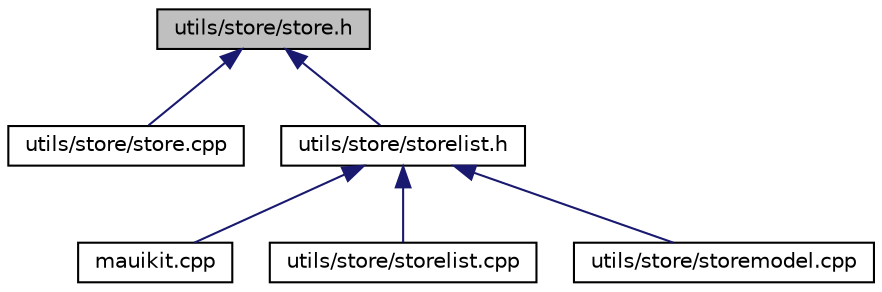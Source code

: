 digraph "utils/store/store.h"
{
 // INTERACTIVE_SVG=YES
 // LATEX_PDF_SIZE
  edge [fontname="Helvetica",fontsize="10",labelfontname="Helvetica",labelfontsize="10"];
  node [fontname="Helvetica",fontsize="10",shape=record];
  Node25 [label="utils/store/store.h",height=0.2,width=0.4,color="black", fillcolor="grey75", style="filled", fontcolor="black",tooltip=" "];
  Node25 -> Node26 [dir="back",color="midnightblue",fontsize="10",style="solid",fontname="Helvetica"];
  Node26 [label="utils/store/store.cpp",height=0.2,width=0.4,color="black", fillcolor="white", style="filled",URL="$store_8cpp.html",tooltip=" "];
  Node25 -> Node27 [dir="back",color="midnightblue",fontsize="10",style="solid",fontname="Helvetica"];
  Node27 [label="utils/store/storelist.h",height=0.2,width=0.4,color="black", fillcolor="white", style="filled",URL="$storelist_8h.html",tooltip=" "];
  Node27 -> Node28 [dir="back",color="midnightblue",fontsize="10",style="solid",fontname="Helvetica"];
  Node28 [label="mauikit.cpp",height=0.2,width=0.4,color="black", fillcolor="white", style="filled",URL="$mauikit_8cpp.html",tooltip=" "];
  Node27 -> Node29 [dir="back",color="midnightblue",fontsize="10",style="solid",fontname="Helvetica"];
  Node29 [label="utils/store/storelist.cpp",height=0.2,width=0.4,color="black", fillcolor="white", style="filled",URL="$storelist_8cpp.html",tooltip=" "];
  Node27 -> Node30 [dir="back",color="midnightblue",fontsize="10",style="solid",fontname="Helvetica"];
  Node30 [label="utils/store/storemodel.cpp",height=0.2,width=0.4,color="black", fillcolor="white", style="filled",URL="$storemodel_8cpp.html",tooltip=" "];
}
